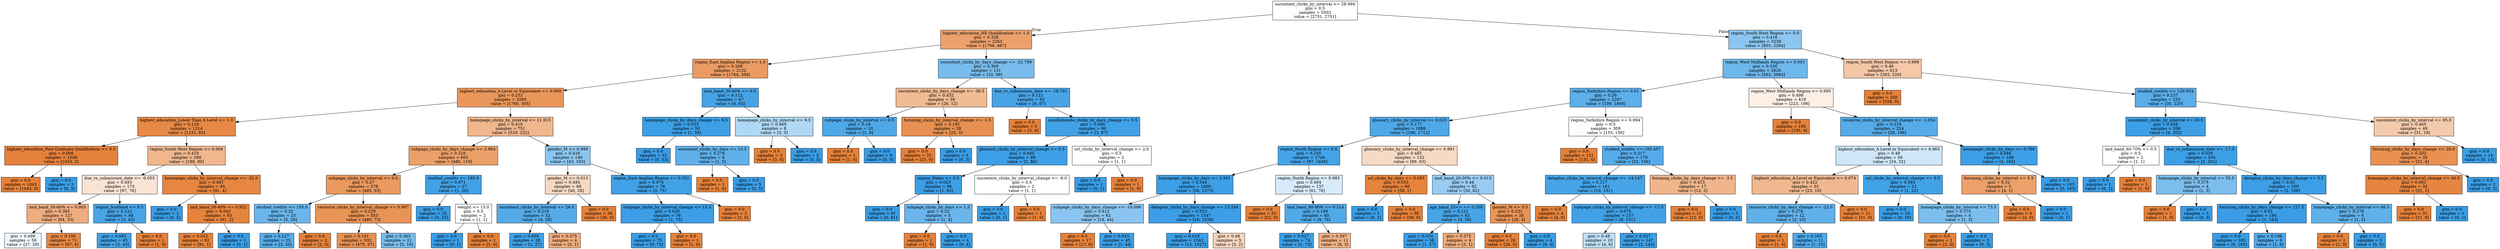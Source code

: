 digraph Tree {
node [shape=box, style="filled", color="black"] ;
0 [label="oucontent_clicks_by_interval <= 28.994\ngini = 0.5\nsamples = 5502\nvalue = [2751, 2751]", fillcolor="#e5813900"] ;
1 [label="highest_education_HE Qualification <= 1.0\ngini = 0.328\nsamples = 2263\nvalue = [1796, 467]", fillcolor="#e58139bd"] ;
0 -> 1 [labeldistance=2.5, labelangle=45, headlabel="True"] ;
2 [label="region_East Anglian Region <= 1.0\ngini = 0.286\nsamples = 2132\nvalue = [1764, 368]", fillcolor="#e58139ca"] ;
1 -> 2 ;
3 [label="highest_education_A Level or Equivalent <= 0.999\ngini = 0.252\nsamples = 2065\nvalue = [1760, 305]", fillcolor="#e58139d3"] ;
2 -> 3 ;
4 [label="highest_education_Lower Than A Level <= 1.0\ngini = 0.118\nsamples = 1314\nvalue = [1231, 83]", fillcolor="#e58139ee"] ;
3 -> 4 ;
5 [label="highest_education_Post Graduate Qualification <= 0.5\ngini = 0.006\nsamples = 1046\nvalue = [1043, 3]", fillcolor="#e58139fe"] ;
4 -> 5 ;
6 [label="gini = 0.0\nsamples = 1043\nvalue = [1043, 0]", fillcolor="#e58139ff"] ;
5 -> 6 ;
7 [label="gini = 0.0\nsamples = 3\nvalue = [0, 3]", fillcolor="#399de5ff"] ;
5 -> 7 ;
8 [label="region_South West Region <= 0.004\ngini = 0.419\nsamples = 268\nvalue = [188, 80]", fillcolor="#e5813992"] ;
4 -> 8 ;
9 [label="due_vs_submission_date <= -0.055\ngini = 0.493\nsamples = 173\nvalue = [97, 76]", fillcolor="#e5813937"] ;
8 -> 9 ;
10 [label="imd_band_50-60% <= 0.005\ngini = 0.385\nsamples = 127\nvalue = [94, 33]", fillcolor="#e58139a5"] ;
9 -> 10 ;
11 [label="gini = 0.499\nsamples = 56\nvalue = [27, 29]", fillcolor="#399de512"] ;
10 -> 11 ;
12 [label="gini = 0.106\nsamples = 71\nvalue = [67, 4]", fillcolor="#e58139f0"] ;
10 -> 12 ;
13 [label="region_Scotland <= 0.5\ngini = 0.122\nsamples = 46\nvalue = [3, 43]", fillcolor="#399de5ed"] ;
9 -> 13 ;
14 [label="gini = 0.085\nsamples = 45\nvalue = [2, 43]", fillcolor="#399de5f3"] ;
13 -> 14 ;
15 [label="gini = 0.0\nsamples = 1\nvalue = [1, 0]", fillcolor="#e58139ff"] ;
13 -> 15 ;
16 [label="homepage_clicks_by_interval_change <= -32.5\ngini = 0.081\nsamples = 95\nvalue = [91, 4]", fillcolor="#e58139f4"] ;
8 -> 16 ;
17 [label="gini = 0.0\nsamples = 2\nvalue = [0, 2]", fillcolor="#399de5ff"] ;
16 -> 17 ;
18 [label="imd_band_30-40% <= 0.922\ngini = 0.042\nsamples = 93\nvalue = [91, 2]", fillcolor="#e58139f9"] ;
16 -> 18 ;
19 [label="gini = 0.022\nsamples = 92\nvalue = [91, 1]", fillcolor="#e58139fc"] ;
18 -> 19 ;
20 [label="gini = 0.0\nsamples = 1\nvalue = [0, 1]", fillcolor="#399de5ff"] ;
18 -> 20 ;
21 [label="homepage_clicks_by_interval <= 11.915\ngini = 0.416\nsamples = 751\nvalue = [529, 222]", fillcolor="#e5813994"] ;
3 -> 21 ;
22 [label="subpage_clicks_by_days_change <= 2.964\ngini = 0.316\nsamples = 605\nvalue = [486, 119]", fillcolor="#e58139c1"] ;
21 -> 22 ;
23 [label="subpage_clicks_by_interval <= 0.0\ngini = 0.27\nsamples = 578\nvalue = [485, 93]", fillcolor="#e58139ce"] ;
22 -> 23 ;
24 [label="studied_credits <= 150.0\ngini = 0.32\nsamples = 25\nvalue = [5, 20]", fillcolor="#399de5bf"] ;
23 -> 24 ;
25 [label="gini = 0.227\nsamples = 23\nvalue = [3, 20]", fillcolor="#399de5d9"] ;
24 -> 25 ;
26 [label="gini = 0.0\nsamples = 2\nvalue = [2, 0]", fillcolor="#e58139ff"] ;
24 -> 26 ;
27 [label="resource_clicks_by_interval_change <= 0.997\ngini = 0.229\nsamples = 553\nvalue = [480, 73]", fillcolor="#e58139d8"] ;
23 -> 27 ;
28 [label="gini = 0.191\nsamples = 532\nvalue = [475, 57]", fillcolor="#e58139e0"] ;
27 -> 28 ;
29 [label="gini = 0.363\nsamples = 21\nvalue = [5, 16]", fillcolor="#399de5af"] ;
27 -> 29 ;
30 [label="studied_credits <= 165.0\ngini = 0.071\nsamples = 27\nvalue = [1, 26]", fillcolor="#399de5f5"] ;
22 -> 30 ;
31 [label="gini = 0.0\nsamples = 25\nvalue = [0, 25]", fillcolor="#399de5ff"] ;
30 -> 31 ;
32 [label="weight <= 15.0\ngini = 0.5\nsamples = 2\nvalue = [1, 1]", fillcolor="#e5813900"] ;
30 -> 32 ;
33 [label="gini = 0.0\nsamples = 1\nvalue = [0, 1]", fillcolor="#399de5ff"] ;
32 -> 33 ;
34 [label="gini = 0.0\nsamples = 1\nvalue = [1, 0]", fillcolor="#e58139ff"] ;
32 -> 34 ;
35 [label="gender_M <= 0.988\ngini = 0.416\nsamples = 146\nvalue = [43, 103]", fillcolor="#399de595"] ;
21 -> 35 ;
36 [label="gender_M <= 0.013\ngini = 0.484\nsamples = 68\nvalue = [40, 28]", fillcolor="#e581394d"] ;
35 -> 36 ;
37 [label="oucontent_clicks_by_interval <= 26.5\ngini = 0.219\nsamples = 32\nvalue = [4, 28]", fillcolor="#399de5db"] ;
36 -> 37 ;
38 [label="gini = 0.069\nsamples = 28\nvalue = [1, 27]", fillcolor="#399de5f6"] ;
37 -> 38 ;
39 [label="gini = 0.375\nsamples = 4\nvalue = [3, 1]", fillcolor="#e58139aa"] ;
37 -> 39 ;
40 [label="gini = 0.0\nsamples = 36\nvalue = [36, 0]", fillcolor="#e58139ff"] ;
36 -> 40 ;
41 [label="region_East Anglian Region <= 0.352\ngini = 0.074\nsamples = 78\nvalue = [3, 75]", fillcolor="#399de5f5"] ;
35 -> 41 ;
42 [label="subpage_clicks_by_interval_change <= 15.5\ngini = 0.026\nsamples = 76\nvalue = [1, 75]", fillcolor="#399de5fc"] ;
41 -> 42 ;
43 [label="gini = 0.0\nsamples = 75\nvalue = [0, 75]", fillcolor="#399de5ff"] ;
42 -> 43 ;
44 [label="gini = 0.0\nsamples = 1\nvalue = [1, 0]", fillcolor="#e58139ff"] ;
42 -> 44 ;
45 [label="gini = 0.0\nsamples = 2\nvalue = [2, 0]", fillcolor="#e58139ff"] ;
41 -> 45 ;
46 [label="imd_band_30-40% <= 0.5\ngini = 0.112\nsamples = 67\nvalue = [4, 63]", fillcolor="#399de5ef"] ;
2 -> 46 ;
47 [label="homepage_clicks_by_days_change <= 9.5\ngini = 0.033\nsamples = 59\nvalue = [1, 58]", fillcolor="#399de5fb"] ;
46 -> 47 ;
48 [label="gini = 0.0\nsamples = 53\nvalue = [0, 53]", fillcolor="#399de5ff"] ;
47 -> 48 ;
49 [label="oucontent_clicks_by_days <= 13.5\ngini = 0.278\nsamples = 6\nvalue = [1, 5]", fillcolor="#399de5cc"] ;
47 -> 49 ;
50 [label="gini = 0.0\nsamples = 1\nvalue = [1, 0]", fillcolor="#e58139ff"] ;
49 -> 50 ;
51 [label="gini = 0.0\nsamples = 5\nvalue = [0, 5]", fillcolor="#399de5ff"] ;
49 -> 51 ;
52 [label="homepage_clicks_by_interval <= 9.5\ngini = 0.469\nsamples = 8\nvalue = [3, 5]", fillcolor="#399de566"] ;
46 -> 52 ;
53 [label="gini = 0.0\nsamples = 3\nvalue = [3, 0]", fillcolor="#e58139ff"] ;
52 -> 53 ;
54 [label="gini = 0.0\nsamples = 5\nvalue = [0, 5]", fillcolor="#399de5ff"] ;
52 -> 54 ;
55 [label="oucontent_clicks_by_days_change <= -22.799\ngini = 0.369\nsamples = 131\nvalue = [32, 99]", fillcolor="#399de5ad"] ;
1 -> 55 ;
56 [label="oucontent_clicks_by_days_change <= -36.5\ngini = 0.432\nsamples = 38\nvalue = [26, 12]", fillcolor="#e5813989"] ;
55 -> 56 ;
57 [label="subpage_clicks_by_interval <= 0.5\ngini = 0.18\nsamples = 10\nvalue = [1, 9]", fillcolor="#399de5e3"] ;
56 -> 57 ;
58 [label="gini = 0.0\nsamples = 1\nvalue = [1, 0]", fillcolor="#e58139ff"] ;
57 -> 58 ;
59 [label="gini = 0.0\nsamples = 9\nvalue = [0, 9]", fillcolor="#399de5ff"] ;
57 -> 59 ;
60 [label="forumng_clicks_by_interval_change <= -1.5\ngini = 0.191\nsamples = 28\nvalue = [25, 3]", fillcolor="#e58139e0"] ;
56 -> 60 ;
61 [label="gini = 0.0\nsamples = 25\nvalue = [25, 0]", fillcolor="#e58139ff"] ;
60 -> 61 ;
62 [label="gini = 0.0\nsamples = 3\nvalue = [0, 3]", fillcolor="#399de5ff"] ;
60 -> 62 ;
63 [label="due_vs_submission_date <= -18.701\ngini = 0.121\nsamples = 93\nvalue = [6, 87]", fillcolor="#399de5ed"] ;
55 -> 63 ;
64 [label="gini = 0.0\nsamples = 3\nvalue = [3, 0]", fillcolor="#e58139ff"] ;
63 -> 64 ;
65 [label="oucollaborate_clicks_by_days_change <= 0.5\ngini = 0.064\nsamples = 90\nvalue = [3, 87]", fillcolor="#399de5f6"] ;
63 -> 65 ;
66 [label="glossary_clicks_by_interval_change <= 0.5\ngini = 0.044\nsamples = 88\nvalue = [2, 86]", fillcolor="#399de5f9"] ;
65 -> 66 ;
67 [label="region_Wales <= 0.5\ngini = 0.023\nsamples = 86\nvalue = [1, 85]", fillcolor="#399de5fc"] ;
66 -> 67 ;
68 [label="gini = 0.0\nsamples = 81\nvalue = [0, 81]", fillcolor="#399de5ff"] ;
67 -> 68 ;
69 [label="subpage_clicks_by_days <= 1.5\ngini = 0.32\nsamples = 5\nvalue = [1, 4]", fillcolor="#399de5bf"] ;
67 -> 69 ;
70 [label="gini = 0.0\nsamples = 1\nvalue = [1, 0]", fillcolor="#e58139ff"] ;
69 -> 70 ;
71 [label="gini = 0.0\nsamples = 4\nvalue = [0, 4]", fillcolor="#399de5ff"] ;
69 -> 71 ;
72 [label="oucontent_clicks_by_interval_change <= -8.0\ngini = 0.5\nsamples = 2\nvalue = [1, 1]", fillcolor="#e5813900"] ;
66 -> 72 ;
73 [label="gini = 0.0\nsamples = 1\nvalue = [0, 1]", fillcolor="#399de5ff"] ;
72 -> 73 ;
74 [label="gini = 0.0\nsamples = 1\nvalue = [1, 0]", fillcolor="#e58139ff"] ;
72 -> 74 ;
75 [label="url_clicks_by_interval_change <= 2.0\ngini = 0.5\nsamples = 2\nvalue = [1, 1]", fillcolor="#e5813900"] ;
65 -> 75 ;
76 [label="gini = 0.0\nsamples = 1\nvalue = [0, 1]", fillcolor="#399de5ff"] ;
75 -> 76 ;
77 [label="gini = 0.0\nsamples = 1\nvalue = [1, 0]", fillcolor="#e58139ff"] ;
75 -> 77 ;
78 [label="region_South West Region <= 0.0\ngini = 0.416\nsamples = 3239\nvalue = [955, 2284]", fillcolor="#399de594"] ;
0 -> 78 [labeldistance=2.5, labelangle=-45, headlabel="False"] ;
79 [label="region_West Midlands Region <= 0.001\ngini = 0.336\nsamples = 2626\nvalue = [562, 2064]", fillcolor="#399de5ba"] ;
78 -> 79 ;
80 [label="region_Yorkshire Region <= 0.01\ngini = 0.26\nsamples = 2207\nvalue = [339, 1868]", fillcolor="#399de5d1"] ;
79 -> 80 ;
81 [label="glossary_clicks_by_interval <= 0.023\ngini = 0.177\nsamples = 1898\nvalue = [186, 1712]", fillcolor="#399de5e3"] ;
80 -> 81 ;
82 [label="region_North Region <= 0.0\ngini = 0.105\nsamples = 1746\nvalue = [97, 1649]", fillcolor="#399de5f0"] ;
81 -> 82 ;
83 [label="homepage_clicks_by_days <= 2.951\ngini = 0.044\nsamples = 1609\nvalue = [36, 1573]", fillcolor="#399de5f9"] ;
82 -> 83 ;
84 [label="subpage_clicks_by_days_change <= -10.098\ngini = 0.412\nsamples = 62\nvalue = [18, 44]", fillcolor="#399de597"] ;
83 -> 84 ;
85 [label="gini = 0.0\nsamples = 17\nvalue = [17, 0]", fillcolor="#e58139ff"] ;
84 -> 85 ;
86 [label="gini = 0.043\nsamples = 45\nvalue = [1, 44]", fillcolor="#399de5f9"] ;
84 -> 86 ;
87 [label="dataplus_clicks_by_days_change <= 13.244\ngini = 0.023\nsamples = 1547\nvalue = [18, 1529]", fillcolor="#399de5fc"] ;
83 -> 87 ;
88 [label="gini = 0.019\nsamples = 1542\nvalue = [15, 1527]", fillcolor="#399de5fc"] ;
87 -> 88 ;
89 [label="gini = 0.48\nsamples = 5\nvalue = [3, 2]", fillcolor="#e5813955"] ;
87 -> 89 ;
90 [label="region_North Region <= 0.985\ngini = 0.494\nsamples = 137\nvalue = [61, 76]", fillcolor="#399de532"] ;
82 -> 90 ;
91 [label="gini = 0.0\nsamples = 52\nvalue = [52, 0]", fillcolor="#e58139ff"] ;
90 -> 91 ;
92 [label="imd_band_80-90% <= 0.214\ngini = 0.189\nsamples = 85\nvalue = [9, 76]", fillcolor="#399de5e1"] ;
90 -> 92 ;
93 [label="gini = 0.027\nsamples = 74\nvalue = [1, 73]", fillcolor="#399de5fc"] ;
92 -> 93 ;
94 [label="gini = 0.397\nsamples = 11\nvalue = [8, 3]", fillcolor="#e581399f"] ;
92 -> 94 ;
95 [label="glossary_clicks_by_interval_change <= 0.991\ngini = 0.485\nsamples = 152\nvalue = [89, 63]", fillcolor="#e581394a"] ;
81 -> 95 ;
96 [label="url_clicks_by_days <= 0.093\ngini = 0.033\nsamples = 60\nvalue = [59, 1]", fillcolor="#e58139fb"] ;
95 -> 96 ;
97 [label="gini = 0.0\nsamples = 1\nvalue = [0, 1]", fillcolor="#399de5ff"] ;
96 -> 97 ;
98 [label="gini = 0.0\nsamples = 59\nvalue = [59, 0]", fillcolor="#e58139ff"] ;
96 -> 98 ;
99 [label="imd_band_20-30% <= 0.013\ngini = 0.44\nsamples = 92\nvalue = [30, 62]", fillcolor="#399de584"] ;
95 -> 99 ;
100 [label="age_band_55<= <= 0.358\ngini = 0.121\nsamples = 62\nvalue = [4, 58]", fillcolor="#399de5ed"] ;
99 -> 100 ;
101 [label="gini = 0.034\nsamples = 58\nvalue = [1, 57]", fillcolor="#399de5fb"] ;
100 -> 101 ;
102 [label="gini = 0.375\nsamples = 4\nvalue = [3, 1]", fillcolor="#e58139aa"] ;
100 -> 102 ;
103 [label="gender_M <= 0.5\ngini = 0.231\nsamples = 30\nvalue = [26, 4]", fillcolor="#e58139d8"] ;
99 -> 103 ;
104 [label="gini = 0.0\nsamples = 26\nvalue = [26, 0]", fillcolor="#e58139ff"] ;
103 -> 104 ;
105 [label="gini = 0.0\nsamples = 4\nvalue = [0, 4]", fillcolor="#399de5ff"] ;
103 -> 105 ;
106 [label="region_Yorkshire Region <= 0.994\ngini = 0.5\nsamples = 309\nvalue = [153, 156]", fillcolor="#399de505"] ;
80 -> 106 ;
107 [label="gini = 0.0\nsamples = 131\nvalue = [131, 0]", fillcolor="#e58139ff"] ;
106 -> 107 ;
108 [label="studied_credits <= 185.457\ngini = 0.217\nsamples = 178\nvalue = [22, 156]", fillcolor="#399de5db"] ;
106 -> 108 ;
109 [label="dataplus_clicks_by_interval_change <= -14.147\ngini = 0.117\nsamples = 161\nvalue = [10, 151]", fillcolor="#399de5ee"] ;
108 -> 109 ;
110 [label="gini = 0.0\nsamples = 4\nvalue = [4, 0]", fillcolor="#e58139ff"] ;
109 -> 110 ;
111 [label="subpage_clicks_by_interval_change <= -17.5\ngini = 0.074\nsamples = 157\nvalue = [6, 151]", fillcolor="#399de5f5"] ;
109 -> 111 ;
112 [label="gini = 0.48\nsamples = 10\nvalue = [4, 6]", fillcolor="#399de555"] ;
111 -> 112 ;
113 [label="gini = 0.027\nsamples = 147\nvalue = [2, 145]", fillcolor="#399de5fb"] ;
111 -> 113 ;
114 [label="forumng_clicks_by_days_change <= -3.5\ngini = 0.415\nsamples = 17\nvalue = [12, 5]", fillcolor="#e5813995"] ;
108 -> 114 ;
115 [label="gini = 0.0\nsamples = 12\nvalue = [12, 0]", fillcolor="#e58139ff"] ;
114 -> 115 ;
116 [label="gini = 0.0\nsamples = 5\nvalue = [0, 5]", fillcolor="#399de5ff"] ;
114 -> 116 ;
117 [label="region_West Midlands Region <= 0.995\ngini = 0.498\nsamples = 419\nvalue = [223, 196]", fillcolor="#e581391f"] ;
79 -> 117 ;
118 [label="gini = 0.0\nsamples = 195\nvalue = [195, 0]", fillcolor="#e58139ff"] ;
117 -> 118 ;
119 [label="resource_clicks_by_interval_change <= -1.054\ngini = 0.219\nsamples = 224\nvalue = [28, 196]", fillcolor="#399de5db"] ;
117 -> 119 ;
120 [label="highest_education_A Level or Equivalent <= 0.965\ngini = 0.49\nsamples = 56\nvalue = [24, 32]", fillcolor="#399de540"] ;
119 -> 120 ;
121 [label="highest_education_A Level or Equivalent <= 0.074\ngini = 0.422\nsamples = 33\nvalue = [23, 10]", fillcolor="#e5813990"] ;
120 -> 121 ;
122 [label="resource_clicks_by_days_change <= -22.0\ngini = 0.278\nsamples = 12\nvalue = [2, 10]", fillcolor="#399de5cc"] ;
121 -> 122 ;
123 [label="gini = 0.0\nsamples = 1\nvalue = [1, 0]", fillcolor="#e58139ff"] ;
122 -> 123 ;
124 [label="gini = 0.165\nsamples = 11\nvalue = [1, 10]", fillcolor="#399de5e6"] ;
122 -> 124 ;
125 [label="gini = 0.0\nsamples = 21\nvalue = [21, 0]", fillcolor="#e58139ff"] ;
121 -> 125 ;
126 [label="url_clicks_by_interval_change <= 8.5\ngini = 0.083\nsamples = 23\nvalue = [1, 22]", fillcolor="#399de5f3"] ;
120 -> 126 ;
127 [label="gini = 0.0\nsamples = 19\nvalue = [0, 19]", fillcolor="#399de5ff"] ;
126 -> 127 ;
128 [label="homepage_clicks_by_interval <= 73.5\ngini = 0.375\nsamples = 4\nvalue = [1, 3]", fillcolor="#399de5aa"] ;
126 -> 128 ;
129 [label="gini = 0.0\nsamples = 1\nvalue = [1, 0]", fillcolor="#e58139ff"] ;
128 -> 129 ;
130 [label="gini = 0.0\nsamples = 3\nvalue = [0, 3]", fillcolor="#399de5ff"] ;
128 -> 130 ;
131 [label="homepage_clicks_by_days <= 0.789\ngini = 0.046\nsamples = 168\nvalue = [4, 164]", fillcolor="#399de5f9"] ;
119 -> 131 ;
132 [label="forumng_clicks_by_interval <= 5.5\ngini = 0.32\nsamples = 5\nvalue = [4, 1]", fillcolor="#e58139bf"] ;
131 -> 132 ;
133 [label="gini = 0.0\nsamples = 4\nvalue = [4, 0]", fillcolor="#e58139ff"] ;
132 -> 133 ;
134 [label="gini = 0.0\nsamples = 1\nvalue = [0, 1]", fillcolor="#399de5ff"] ;
132 -> 134 ;
135 [label="gini = 0.0\nsamples = 163\nvalue = [0, 163]", fillcolor="#399de5ff"] ;
131 -> 135 ;
136 [label="region_South West Region <= 0.998\ngini = 0.46\nsamples = 613\nvalue = [393, 220]", fillcolor="#e5813970"] ;
78 -> 136 ;
137 [label="gini = 0.0\nsamples = 358\nvalue = [358, 0]", fillcolor="#e58139ff"] ;
136 -> 137 ;
138 [label="studied_credits <= 120.954\ngini = 0.237\nsamples = 255\nvalue = [35, 220]", fillcolor="#399de5d6"] ;
136 -> 138 ;
139 [label="oucontent_clicks_by_interval <= 29.5\ngini = 0.038\nsamples = 206\nvalue = [4, 202]", fillcolor="#399de5fa"] ;
138 -> 139 ;
140 [label="imd_band_60-70% <= 0.5\ngini = 0.5\nsamples = 2\nvalue = [1, 1]", fillcolor="#e5813900"] ;
139 -> 140 ;
141 [label="gini = 0.0\nsamples = 1\nvalue = [0, 1]", fillcolor="#399de5ff"] ;
140 -> 141 ;
142 [label="gini = 0.0\nsamples = 1\nvalue = [1, 0]", fillcolor="#e58139ff"] ;
140 -> 142 ;
143 [label="due_vs_submission_date <= -17.5\ngini = 0.029\nsamples = 204\nvalue = [3, 201]", fillcolor="#399de5fb"] ;
139 -> 143 ;
144 [label="homepage_clicks_by_interval <= 35.5\ngini = 0.375\nsamples = 4\nvalue = [1, 3]", fillcolor="#399de5aa"] ;
143 -> 144 ;
145 [label="gini = 0.0\nsamples = 1\nvalue = [1, 0]", fillcolor="#e58139ff"] ;
144 -> 145 ;
146 [label="gini = 0.0\nsamples = 3\nvalue = [0, 3]", fillcolor="#399de5ff"] ;
144 -> 146 ;
147 [label="dataplus_clicks_by_days_change <= 5.5\ngini = 0.02\nsamples = 200\nvalue = [2, 198]", fillcolor="#399de5fc"] ;
143 -> 147 ;
148 [label="forumng_clicks_by_days_change <= 127.5\ngini = 0.01\nsamples = 194\nvalue = [1, 193]", fillcolor="#399de5fe"] ;
147 -> 148 ;
149 [label="gini = 0.0\nsamples = 185\nvalue = [0, 185]", fillcolor="#399de5ff"] ;
148 -> 149 ;
150 [label="gini = 0.198\nsamples = 9\nvalue = [1, 8]", fillcolor="#399de5df"] ;
148 -> 150 ;
151 [label="homepage_clicks_by_interval <= 66.5\ngini = 0.278\nsamples = 6\nvalue = [1, 5]", fillcolor="#399de5cc"] ;
147 -> 151 ;
152 [label="gini = 0.0\nsamples = 1\nvalue = [1, 0]", fillcolor="#e58139ff"] ;
151 -> 152 ;
153 [label="gini = 0.0\nsamples = 5\nvalue = [0, 5]", fillcolor="#399de5ff"] ;
151 -> 153 ;
154 [label="oucontent_clicks_by_interval <= 95.0\ngini = 0.465\nsamples = 49\nvalue = [31, 18]", fillcolor="#e581396b"] ;
138 -> 154 ;
155 [label="forumng_clicks_by_days_change <= 26.0\ngini = 0.202\nsamples = 35\nvalue = [31, 4]", fillcolor="#e58139de"] ;
154 -> 155 ;
156 [label="homepage_clicks_by_interval_change <= 40.5\ngini = 0.061\nsamples = 32\nvalue = [31, 1]", fillcolor="#e58139f7"] ;
155 -> 156 ;
157 [label="gini = 0.0\nsamples = 31\nvalue = [31, 0]", fillcolor="#e58139ff"] ;
156 -> 157 ;
158 [label="gini = 0.0\nsamples = 1\nvalue = [0, 1]", fillcolor="#399de5ff"] ;
156 -> 158 ;
159 [label="gini = 0.0\nsamples = 3\nvalue = [0, 3]", fillcolor="#399de5ff"] ;
155 -> 159 ;
160 [label="gini = 0.0\nsamples = 14\nvalue = [0, 14]", fillcolor="#399de5ff"] ;
154 -> 160 ;
}